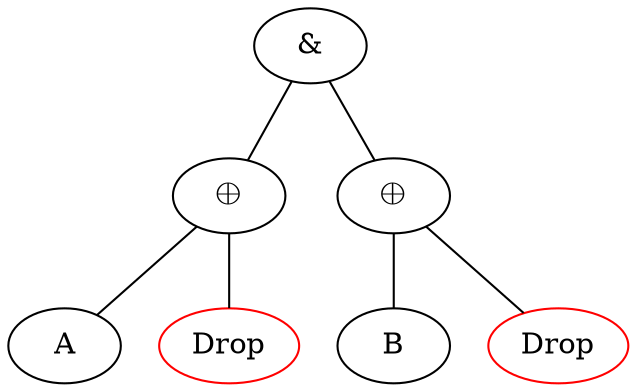 graph {

    # To refactor nodes, place the cursor left to a node name
    a -- b
    a -- c;
    b -- d
    b -- e
    c -- f
    c -- g

    a[label="&"];
    b[label="⨁"];
    c[label="⨁"];
    d[label="A"];
    e[label="Drop"];
    f[label="B"];
    g[label="Drop"];
    

    # Hover over color names to get a color picker
    // b -- b [color=blue]
    // b -- d [color="#ff0000"];

    e [color= red]
    g [color= red]

    # Get completion when assigning a shape or color
    // b [shape=box, color=yellow];

    a; # You can remove optional ; by placing the cursor left to a semicolon
}

